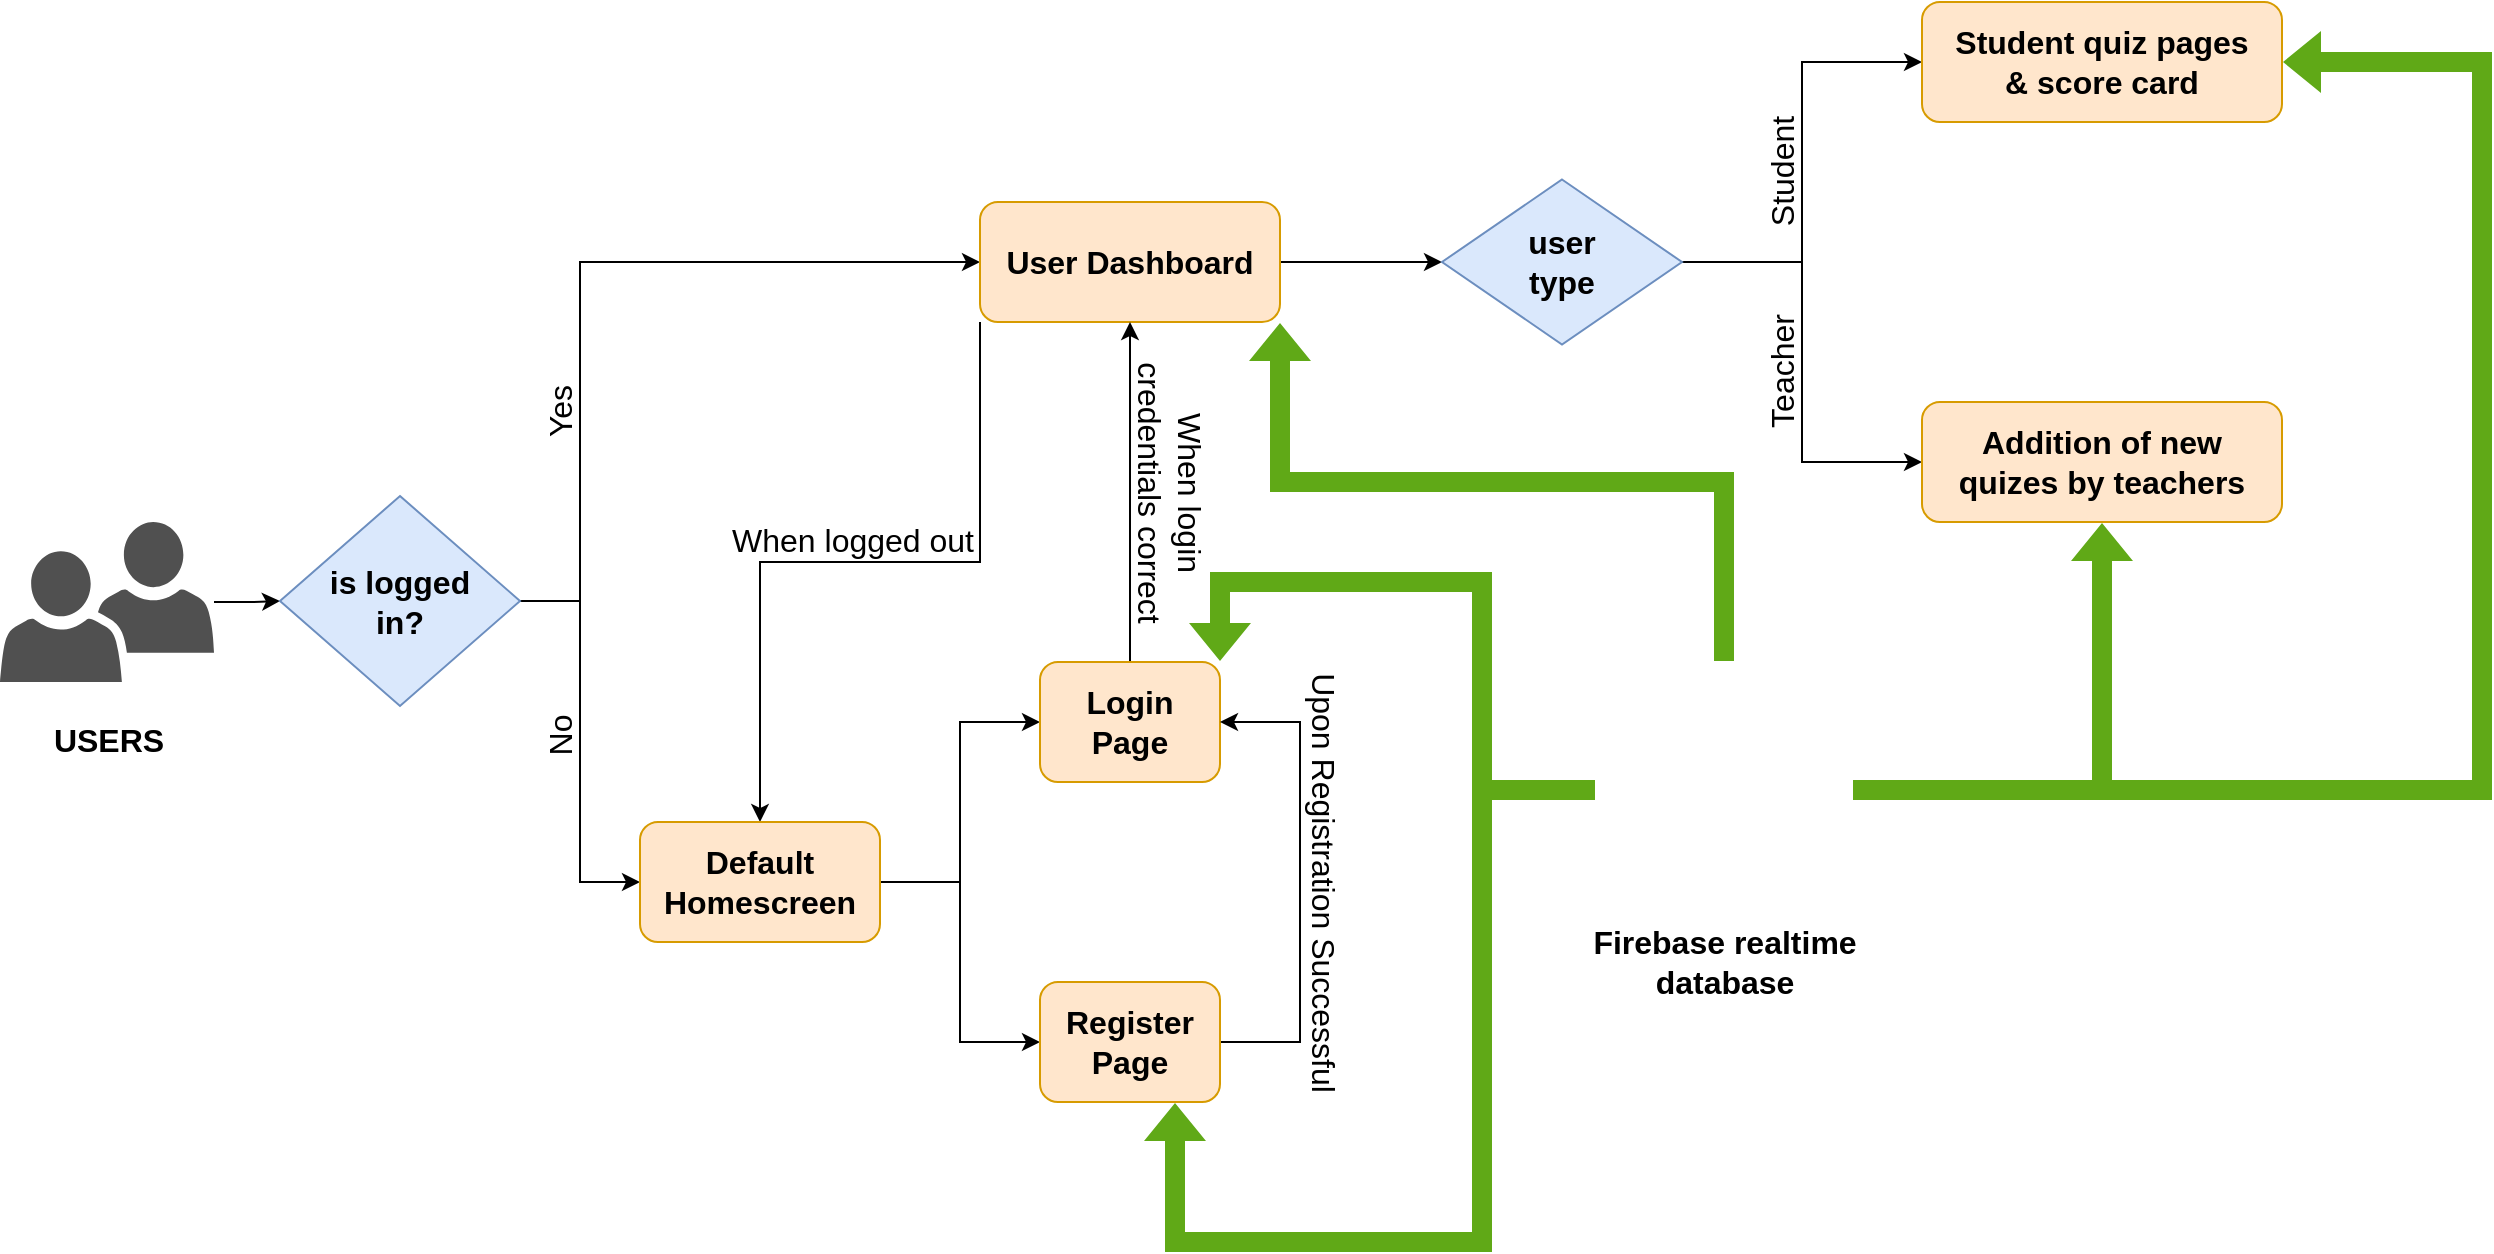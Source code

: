 <mxfile version="21.6.9" type="device">
  <diagram name="Page-1" id="yByimT9tM5kEhZQ4DLT7">
    <mxGraphModel dx="1600" dy="836" grid="1" gridSize="10" guides="1" tooltips="1" connect="1" arrows="1" fold="1" page="1" pageScale="1" pageWidth="850" pageHeight="1100" math="0" shadow="0">
      <root>
        <mxCell id="0" />
        <mxCell id="1" parent="0" />
        <mxCell id="PWow9_9A_bk6O4hU7Ig6-5" style="edgeStyle=orthogonalEdgeStyle;rounded=0;orthogonalLoop=1;jettySize=auto;html=1;entryX=0;entryY=0.5;entryDx=0;entryDy=0;fontStyle=1;fontSize=16;fontFamily=Helvetica;" edge="1" parent="1" source="PWow9_9A_bk6O4hU7Ig6-1" target="PWow9_9A_bk6O4hU7Ig6-6">
          <mxGeometry relative="1" as="geometry">
            <mxPoint x="199" y="380" as="targetPoint" />
          </mxGeometry>
        </mxCell>
        <mxCell id="PWow9_9A_bk6O4hU7Ig6-1" value="&lt;h2 style=&quot;font-size: 16px;&quot;&gt;&lt;span style=&quot;font-size: 16px;&quot;&gt;&lt;font data-font-src=&quot;https://fonts.googleapis.com/css?family=Lato&quot; style=&quot;font-size: 16px;&quot;&gt;USERS&lt;/font&gt;&lt;/span&gt;&lt;/h2&gt;" style="pointerEvents=1;shadow=0;dashed=0;html=1;strokeColor=none;fillColor=#505050;labelPosition=center;verticalLabelPosition=bottom;verticalAlign=top;outlineConnect=0;align=center;shape=mxgraph.office.users.users_two;rounded=0;fontStyle=1;fontSize=16;fontFamily=Helvetica;" vertex="1" parent="1">
          <mxGeometry x="39" y="340" width="107" height="80" as="geometry" />
        </mxCell>
        <mxCell id="PWow9_9A_bk6O4hU7Ig6-7" style="edgeStyle=orthogonalEdgeStyle;orthogonalLoop=1;jettySize=auto;html=1;exitX=1;exitY=0.5;exitDx=0;exitDy=0;rounded=0;entryX=0;entryY=0.5;entryDx=0;entryDy=0;fontStyle=1;fontSize=16;fontFamily=Helvetica;" edge="1" parent="1" source="PWow9_9A_bk6O4hU7Ig6-6" target="PWow9_9A_bk6O4hU7Ig6-8">
          <mxGeometry relative="1" as="geometry">
            <mxPoint x="359" y="260" as="targetPoint" />
            <Array as="points">
              <mxPoint x="329" y="380" />
              <mxPoint x="329" y="210" />
            </Array>
          </mxGeometry>
        </mxCell>
        <mxCell id="PWow9_9A_bk6O4hU7Ig6-9" style="edgeStyle=orthogonalEdgeStyle;orthogonalLoop=1;jettySize=auto;html=1;rounded=0;entryX=0;entryY=0.5;entryDx=0;entryDy=0;fontStyle=1;fontSize=16;fontFamily=Helvetica;" edge="1" parent="1" source="PWow9_9A_bk6O4hU7Ig6-6" target="PWow9_9A_bk6O4hU7Ig6-10">
          <mxGeometry relative="1" as="geometry">
            <mxPoint x="369" y="500" as="targetPoint" />
            <Array as="points">
              <mxPoint x="329" y="380" />
              <mxPoint x="329" y="520" />
            </Array>
          </mxGeometry>
        </mxCell>
        <mxCell id="PWow9_9A_bk6O4hU7Ig6-6" value="is logged&lt;br style=&quot;font-size: 16px;&quot;&gt;in?" style="rhombus;whiteSpace=wrap;html=1;rounded=0;fillColor=#dae8fc;strokeColor=#6c8ebf;fontStyle=1;fontSize=16;fontFamily=Helvetica;" vertex="1" parent="1">
          <mxGeometry x="179" y="327" width="120" height="105" as="geometry" />
        </mxCell>
        <mxCell id="PWow9_9A_bk6O4hU7Ig6-23" style="edgeStyle=orthogonalEdgeStyle;orthogonalLoop=1;jettySize=auto;html=1;exitX=1;exitY=0.5;exitDx=0;exitDy=0;entryX=0;entryY=0.5;entryDx=0;entryDy=0;fontSize=16;" edge="1" parent="1" source="PWow9_9A_bk6O4hU7Ig6-8" target="PWow9_9A_bk6O4hU7Ig6-24">
          <mxGeometry relative="1" as="geometry">
            <mxPoint x="750" y="210" as="targetPoint" />
          </mxGeometry>
        </mxCell>
        <mxCell id="PWow9_9A_bk6O4hU7Ig6-44" style="edgeStyle=orthogonalEdgeStyle;orthogonalLoop=1;jettySize=auto;html=1;exitX=0;exitY=1;exitDx=0;exitDy=0;entryX=0.5;entryY=0;entryDx=0;entryDy=0;rounded=0;" edge="1" parent="1" source="PWow9_9A_bk6O4hU7Ig6-8" target="PWow9_9A_bk6O4hU7Ig6-10">
          <mxGeometry relative="1" as="geometry">
            <Array as="points">
              <mxPoint x="529" y="360" />
              <mxPoint x="419" y="360" />
            </Array>
          </mxGeometry>
        </mxCell>
        <mxCell id="PWow9_9A_bk6O4hU7Ig6-8" value="User Dashboard" style="rounded=1;whiteSpace=wrap;html=1;fillColor=#ffe6cc;strokeColor=#d79b00;fontStyle=1;fontSize=16;fontFamily=Helvetica;" vertex="1" parent="1">
          <mxGeometry x="529" y="180" width="150" height="60" as="geometry" />
        </mxCell>
        <mxCell id="PWow9_9A_bk6O4hU7Ig6-11" style="edgeStyle=orthogonalEdgeStyle;orthogonalLoop=1;jettySize=auto;html=1;exitX=1;exitY=0.5;exitDx=0;exitDy=0;rounded=0;entryX=0;entryY=0.5;entryDx=0;entryDy=0;entryPerimeter=0;fontStyle=1;fontSize=16;fontFamily=Helvetica;" edge="1" parent="1" source="PWow9_9A_bk6O4hU7Ig6-10" target="PWow9_9A_bk6O4hU7Ig6-13">
          <mxGeometry relative="1" as="geometry">
            <mxPoint x="559" y="440" as="targetPoint" />
            <Array as="points">
              <mxPoint x="519" y="520" />
              <mxPoint x="519" y="440" />
            </Array>
          </mxGeometry>
        </mxCell>
        <mxCell id="PWow9_9A_bk6O4hU7Ig6-12" style="edgeStyle=orthogonalEdgeStyle;orthogonalLoop=1;jettySize=auto;html=1;rounded=0;entryX=0;entryY=0.5;entryDx=0;entryDy=0;fontStyle=1;fontSize=16;fontFamily=Helvetica;" edge="1" parent="1" source="PWow9_9A_bk6O4hU7Ig6-10" target="PWow9_9A_bk6O4hU7Ig6-14">
          <mxGeometry relative="1" as="geometry">
            <mxPoint x="559" y="600" as="targetPoint" />
            <Array as="points">
              <mxPoint x="519" y="520" />
              <mxPoint x="519" y="600" />
            </Array>
          </mxGeometry>
        </mxCell>
        <mxCell id="PWow9_9A_bk6O4hU7Ig6-10" value="Default &lt;br style=&quot;font-size: 16px;&quot;&gt;Homescreen" style="rounded=1;whiteSpace=wrap;html=1;fillColor=#ffe6cc;strokeColor=#d79b00;fontStyle=1;fontSize=16;fontFamily=Helvetica;" vertex="1" parent="1">
          <mxGeometry x="359" y="490" width="120" height="60" as="geometry" />
        </mxCell>
        <mxCell id="PWow9_9A_bk6O4hU7Ig6-17" style="edgeStyle=orthogonalEdgeStyle;orthogonalLoop=1;jettySize=auto;html=1;exitX=0.5;exitY=0;exitDx=0;exitDy=0;entryX=0.5;entryY=1;entryDx=0;entryDy=0;fontStyle=1;fontSize=16;fontFamily=Helvetica;" edge="1" parent="1" source="PWow9_9A_bk6O4hU7Ig6-13" target="PWow9_9A_bk6O4hU7Ig6-8">
          <mxGeometry relative="1" as="geometry" />
        </mxCell>
        <mxCell id="PWow9_9A_bk6O4hU7Ig6-13" value="Login&lt;br style=&quot;font-size: 16px;&quot;&gt;Page" style="rounded=1;whiteSpace=wrap;html=1;fillColor=#ffe6cc;strokeColor=#d79b00;fontStyle=1;fontSize=16;fontFamily=Helvetica;" vertex="1" parent="1">
          <mxGeometry x="559" y="410" width="90" height="60" as="geometry" />
        </mxCell>
        <mxCell id="PWow9_9A_bk6O4hU7Ig6-15" style="edgeStyle=orthogonalEdgeStyle;orthogonalLoop=1;jettySize=auto;html=1;entryX=1;entryY=0.5;entryDx=0;entryDy=0;rounded=0;fontStyle=1;fontSize=16;fontFamily=Helvetica;" edge="1" parent="1" source="PWow9_9A_bk6O4hU7Ig6-14" target="PWow9_9A_bk6O4hU7Ig6-13">
          <mxGeometry relative="1" as="geometry">
            <Array as="points">
              <mxPoint x="689" y="600" />
              <mxPoint x="689" y="440" />
            </Array>
          </mxGeometry>
        </mxCell>
        <mxCell id="PWow9_9A_bk6O4hU7Ig6-14" value="Register&lt;br style=&quot;font-size: 16px;&quot;&gt;Page" style="rounded=1;whiteSpace=wrap;html=1;fillColor=#ffe6cc;strokeColor=#d79b00;fontStyle=1;fontSize=16;fontFamily=Helvetica;" vertex="1" parent="1">
          <mxGeometry x="559" y="570" width="90" height="60" as="geometry" />
        </mxCell>
        <mxCell id="PWow9_9A_bk6O4hU7Ig6-16" value="Upon Registration Successful" style="text;html=1;align=center;verticalAlign=middle;resizable=0;points=[];autosize=1;strokeColor=none;fillColor=none;rotation=90;fontStyle=0;fontSize=16;fontFamily=Helvetica;" vertex="1" parent="1">
          <mxGeometry x="586" y="505" width="230" height="30" as="geometry" />
        </mxCell>
        <mxCell id="PWow9_9A_bk6O4hU7Ig6-18" value="&lt;span style=&quot;font-size: 16px;&quot;&gt;When login&lt;br style=&quot;font-size: 16px;&quot;&gt;credentials correct&lt;/span&gt;" style="text;html=1;align=center;verticalAlign=middle;resizable=0;points=[];autosize=1;strokeColor=none;fillColor=none;rotation=90;fontStyle=0;fontSize=16;fontFamily=Helvetica;" vertex="1" parent="1">
          <mxGeometry x="549" y="300" width="150" height="50" as="geometry" />
        </mxCell>
        <mxCell id="PWow9_9A_bk6O4hU7Ig6-21" value="Yes" style="text;html=1;align=center;verticalAlign=middle;resizable=0;points=[];autosize=1;strokeColor=none;fillColor=none;rotation=-90;fontSize=16;" vertex="1" parent="1">
          <mxGeometry x="294" y="270" width="50" height="30" as="geometry" />
        </mxCell>
        <mxCell id="PWow9_9A_bk6O4hU7Ig6-22" value="No" style="text;html=1;align=center;verticalAlign=middle;resizable=0;points=[];autosize=1;strokeColor=none;fillColor=none;rotation=-90;fontSize=16;" vertex="1" parent="1">
          <mxGeometry x="299" y="432" width="40" height="30" as="geometry" />
        </mxCell>
        <mxCell id="PWow9_9A_bk6O4hU7Ig6-29" style="edgeStyle=orthogonalEdgeStyle;orthogonalLoop=1;jettySize=auto;html=1;exitX=1;exitY=0.5;exitDx=0;exitDy=0;rounded=0;entryX=0;entryY=0.5;entryDx=0;entryDy=0;fontSize=16;" edge="1" parent="1" source="PWow9_9A_bk6O4hU7Ig6-24" target="PWow9_9A_bk6O4hU7Ig6-31">
          <mxGeometry relative="1" as="geometry">
            <mxPoint x="1000" y="110" as="targetPoint" />
            <Array as="points">
              <mxPoint x="940" y="210" />
              <mxPoint x="940" y="110" />
            </Array>
          </mxGeometry>
        </mxCell>
        <mxCell id="PWow9_9A_bk6O4hU7Ig6-30" style="edgeStyle=orthogonalEdgeStyle;orthogonalLoop=1;jettySize=auto;html=1;rounded=0;entryX=0;entryY=0.5;entryDx=0;entryDy=0;fontSize=16;" edge="1" parent="1" source="PWow9_9A_bk6O4hU7Ig6-24" target="PWow9_9A_bk6O4hU7Ig6-32">
          <mxGeometry relative="1" as="geometry">
            <mxPoint x="1000" y="310" as="targetPoint" />
            <Array as="points">
              <mxPoint x="940" y="210" />
              <mxPoint x="940" y="310" />
            </Array>
          </mxGeometry>
        </mxCell>
        <mxCell id="PWow9_9A_bk6O4hU7Ig6-24" value="&lt;b style=&quot;font-size: 16px;&quot;&gt;user &lt;br style=&quot;font-size: 16px;&quot;&gt;type&lt;/b&gt;" style="rhombus;whiteSpace=wrap;html=1;fillColor=#dae8fc;strokeColor=#6c8ebf;fontSize=16;" vertex="1" parent="1">
          <mxGeometry x="760" y="168.75" width="120" height="82.5" as="geometry" />
        </mxCell>
        <mxCell id="PWow9_9A_bk6O4hU7Ig6-35" style="edgeStyle=orthogonalEdgeStyle;orthogonalLoop=1;jettySize=auto;html=1;entryX=0.5;entryY=1;entryDx=0;entryDy=0;rounded=0;shape=flexArrow;fillColor=#60a917;fontSize=16;strokeColor=none;" edge="1" parent="1" source="PWow9_9A_bk6O4hU7Ig6-28" target="PWow9_9A_bk6O4hU7Ig6-32">
          <mxGeometry relative="1" as="geometry" />
        </mxCell>
        <mxCell id="PWow9_9A_bk6O4hU7Ig6-36" style="edgeStyle=orthogonalEdgeStyle;orthogonalLoop=1;jettySize=auto;html=1;entryX=1;entryY=0.5;entryDx=0;entryDy=0;rounded=0;shape=flexArrow;fillColor=#60a917;fontSize=16;strokeColor=none;" edge="1" parent="1" source="PWow9_9A_bk6O4hU7Ig6-28" target="PWow9_9A_bk6O4hU7Ig6-31">
          <mxGeometry relative="1" as="geometry">
            <mxPoint x="1300" y="120" as="targetPoint" />
            <Array as="points">
              <mxPoint x="1280" y="474" />
              <mxPoint x="1280" y="110" />
            </Array>
          </mxGeometry>
        </mxCell>
        <mxCell id="PWow9_9A_bk6O4hU7Ig6-37" style="edgeStyle=orthogonalEdgeStyle;orthogonalLoop=1;jettySize=auto;html=1;entryX=1;entryY=1;entryDx=0;entryDy=0;rounded=0;shape=flexArrow;fillColor=#60a917;fontSize=16;strokeColor=none;" edge="1" parent="1" source="PWow9_9A_bk6O4hU7Ig6-28" target="PWow9_9A_bk6O4hU7Ig6-8">
          <mxGeometry relative="1" as="geometry">
            <Array as="points">
              <mxPoint x="901" y="320" />
              <mxPoint x="679" y="320" />
            </Array>
          </mxGeometry>
        </mxCell>
        <mxCell id="PWow9_9A_bk6O4hU7Ig6-38" style="edgeStyle=orthogonalEdgeStyle;orthogonalLoop=1;jettySize=auto;html=1;entryX=1;entryY=0;entryDx=0;entryDy=0;rounded=0;shape=flexArrow;fillColor=#60a917;fontSize=16;strokeColor=none;" edge="1" parent="1" source="PWow9_9A_bk6O4hU7Ig6-28" target="PWow9_9A_bk6O4hU7Ig6-13">
          <mxGeometry relative="1" as="geometry">
            <Array as="points">
              <mxPoint x="780" y="474" />
              <mxPoint x="780" y="370" />
              <mxPoint x="649" y="370" />
            </Array>
          </mxGeometry>
        </mxCell>
        <mxCell id="PWow9_9A_bk6O4hU7Ig6-39" style="edgeStyle=orthogonalEdgeStyle;orthogonalLoop=1;jettySize=auto;html=1;entryX=0.75;entryY=1;entryDx=0;entryDy=0;rounded=0;shape=flexArrow;fillColor=#60a917;fontSize=16;strokeColor=none;" edge="1" parent="1" source="PWow9_9A_bk6O4hU7Ig6-28" target="PWow9_9A_bk6O4hU7Ig6-14">
          <mxGeometry relative="1" as="geometry">
            <Array as="points">
              <mxPoint x="780" y="474" />
              <mxPoint x="780" y="700" />
              <mxPoint x="626" y="700" />
            </Array>
          </mxGeometry>
        </mxCell>
        <mxCell id="PWow9_9A_bk6O4hU7Ig6-28" value="" style="shape=image;html=1;verticalAlign=top;verticalLabelPosition=bottom;labelBackgroundColor=#ffffff;imageAspect=0;aspect=fixed;image=https://miro.medium.com/v2/resize:fit:300/1*R4c8lHBHuH5qyqOtZb3h-w.png;fontSize=16;" vertex="1" parent="1">
          <mxGeometry x="837" y="410" width="128" height="128" as="geometry" />
        </mxCell>
        <mxCell id="PWow9_9A_bk6O4hU7Ig6-31" value="Student quiz pages &lt;br style=&quot;font-size: 16px;&quot;&gt;&amp;amp; score card" style="rounded=1;whiteSpace=wrap;html=1;fillColor=#ffe6cc;strokeColor=#d79b00;fontStyle=1;fontSize=16;fontFamily=Helvetica;" vertex="1" parent="1">
          <mxGeometry x="1000" y="80" width="180" height="60" as="geometry" />
        </mxCell>
        <mxCell id="PWow9_9A_bk6O4hU7Ig6-32" value="Addition of new&lt;br style=&quot;font-size: 16px;&quot;&gt;quizes by teachers" style="rounded=1;whiteSpace=wrap;html=1;fillColor=#ffe6cc;strokeColor=#d79b00;fontStyle=1;fontSize=16;fontFamily=Helvetica;" vertex="1" parent="1">
          <mxGeometry x="1000" y="280" width="180" height="60" as="geometry" />
        </mxCell>
        <mxCell id="PWow9_9A_bk6O4hU7Ig6-33" value="Student" style="text;html=1;align=center;verticalAlign=middle;resizable=0;points=[];autosize=1;strokeColor=none;fillColor=none;rotation=-90;fontSize=16;" vertex="1" parent="1">
          <mxGeometry x="890" y="150" width="80" height="30" as="geometry" />
        </mxCell>
        <mxCell id="PWow9_9A_bk6O4hU7Ig6-34" value="Teacher" style="text;html=1;align=center;verticalAlign=middle;resizable=0;points=[];autosize=1;strokeColor=none;fillColor=none;rotation=-90;fontSize=16;" vertex="1" parent="1">
          <mxGeometry x="890" y="250" width="80" height="30" as="geometry" />
        </mxCell>
        <mxCell id="PWow9_9A_bk6O4hU7Ig6-45" value="When logged out" style="text;html=1;align=center;verticalAlign=middle;resizable=0;points=[];autosize=1;strokeColor=none;fillColor=none;fontSize=16;" vertex="1" parent="1">
          <mxGeometry x="395" y="334" width="140" height="30" as="geometry" />
        </mxCell>
        <mxCell id="PWow9_9A_bk6O4hU7Ig6-46" value="Firebase realtime &lt;br style=&quot;font-size: 16px;&quot;&gt;database" style="text;html=1;align=center;verticalAlign=middle;resizable=0;points=[];autosize=1;strokeColor=none;fillColor=none;fontSize=16;fontStyle=1" vertex="1" parent="1">
          <mxGeometry x="821" y="535" width="160" height="50" as="geometry" />
        </mxCell>
      </root>
    </mxGraphModel>
  </diagram>
</mxfile>
